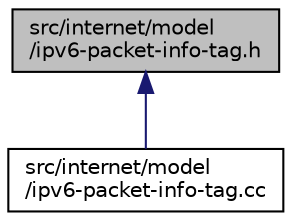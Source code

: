 digraph "src/internet/model/ipv6-packet-info-tag.h"
{
 // LATEX_PDF_SIZE
  edge [fontname="Helvetica",fontsize="10",labelfontname="Helvetica",labelfontsize="10"];
  node [fontname="Helvetica",fontsize="10",shape=record];
  Node1 [label="src/internet/model\l/ipv6-packet-info-tag.h",height=0.2,width=0.4,color="black", fillcolor="grey75", style="filled", fontcolor="black",tooltip=" "];
  Node1 -> Node2 [dir="back",color="midnightblue",fontsize="10",style="solid",fontname="Helvetica"];
  Node2 [label="src/internet/model\l/ipv6-packet-info-tag.cc",height=0.2,width=0.4,color="black", fillcolor="white", style="filled",URL="$ipv6-packet-info-tag_8cc.html",tooltip=" "];
}
